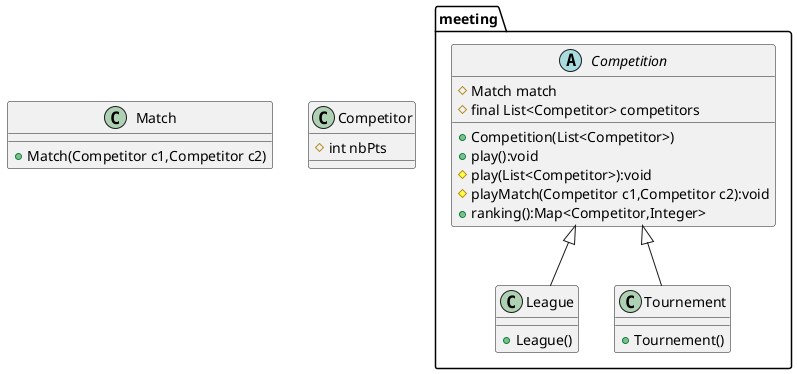 @startuml



class Match{

+ Match(Competitor c1,Competitor c2)
}

class Competitor{
# int nbPts
}

package meeting {

abstract class Competition{

# Match match
# final List<Competitor> competitors
+ Competition(List<Competitor>)
+ play():void
# play(List<Competitor>):void
# playMatch(Competitor c1,Competitor c2):void
+ ranking():Map<Competitor,Integer>

}

class League{

+ League()

}
class Tournement{

+ Tournement()

}

Competition <|-- Tournement
Competition <|-- League
}
@enduml